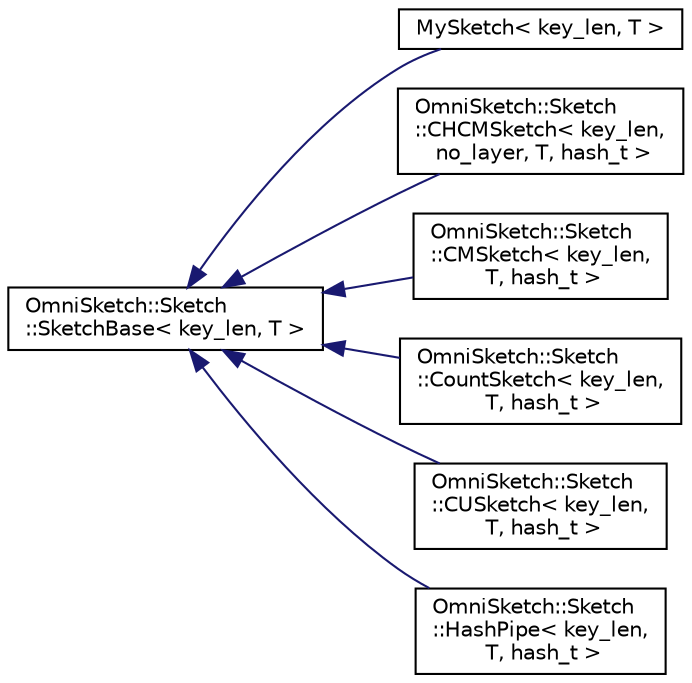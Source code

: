 digraph "Graphical Class Hierarchy"
{
 // LATEX_PDF_SIZE
  edge [fontname="Helvetica",fontsize="10",labelfontname="Helvetica",labelfontsize="10"];
  node [fontname="Helvetica",fontsize="10",shape=record];
  rankdir="LR";
  Node0 [label="OmniSketch::Sketch\l::SketchBase\< key_len, T \>",height=0.2,width=0.4,color="black", fillcolor="white", style="filled",URL="$class_omni_sketch_1_1_sketch_1_1_sketch_base.html",tooltip="Base sketch."];
  Node0 -> Node1 [dir="back",color="midnightblue",fontsize="10",style="solid",fontname="Helvetica"];
  Node1 [label="MySketch\< key_len, T \>",height=0.2,width=0.4,color="black", fillcolor="white", style="filled",URL="$class_my_sketch.html",tooltip=" "];
  Node0 -> Node2 [dir="back",color="midnightblue",fontsize="10",style="solid",fontname="Helvetica"];
  Node2 [label="OmniSketch::Sketch\l::CHCMSketch\< key_len,\l no_layer, T, hash_t \>",height=0.2,width=0.4,color="black", fillcolor="white", style="filled",URL="$class_omni_sketch_1_1_sketch_1_1_c_h_c_m_sketch.html",tooltip="Count Min Sketch with CH."];
  Node0 -> Node3 [dir="back",color="midnightblue",fontsize="10",style="solid",fontname="Helvetica"];
  Node3 [label="OmniSketch::Sketch\l::CMSketch\< key_len,\l T, hash_t \>",height=0.2,width=0.4,color="black", fillcolor="white", style="filled",URL="$class_omni_sketch_1_1_sketch_1_1_c_m_sketch.html",tooltip="Count Min Sketch."];
  Node0 -> Node4 [dir="back",color="midnightblue",fontsize="10",style="solid",fontname="Helvetica"];
  Node4 [label="OmniSketch::Sketch\l::CountSketch\< key_len,\l T, hash_t \>",height=0.2,width=0.4,color="black", fillcolor="white", style="filled",URL="$class_omni_sketch_1_1_sketch_1_1_count_sketch.html",tooltip="Count Sketch."];
  Node0 -> Node5 [dir="back",color="midnightblue",fontsize="10",style="solid",fontname="Helvetica"];
  Node5 [label="OmniSketch::Sketch\l::CUSketch\< key_len,\l T, hash_t \>",height=0.2,width=0.4,color="black", fillcolor="white", style="filled",URL="$class_omni_sketch_1_1_sketch_1_1_c_u_sketch.html",tooltip="CU Sketch."];
  Node0 -> Node6 [dir="back",color="midnightblue",fontsize="10",style="solid",fontname="Helvetica"];
  Node6 [label="OmniSketch::Sketch\l::HashPipe\< key_len,\l T, hash_t \>",height=0.2,width=0.4,color="black", fillcolor="white", style="filled",URL="$class_omni_sketch_1_1_sketch_1_1_hash_pipe.html",tooltip="Hash Pipe."];
}
